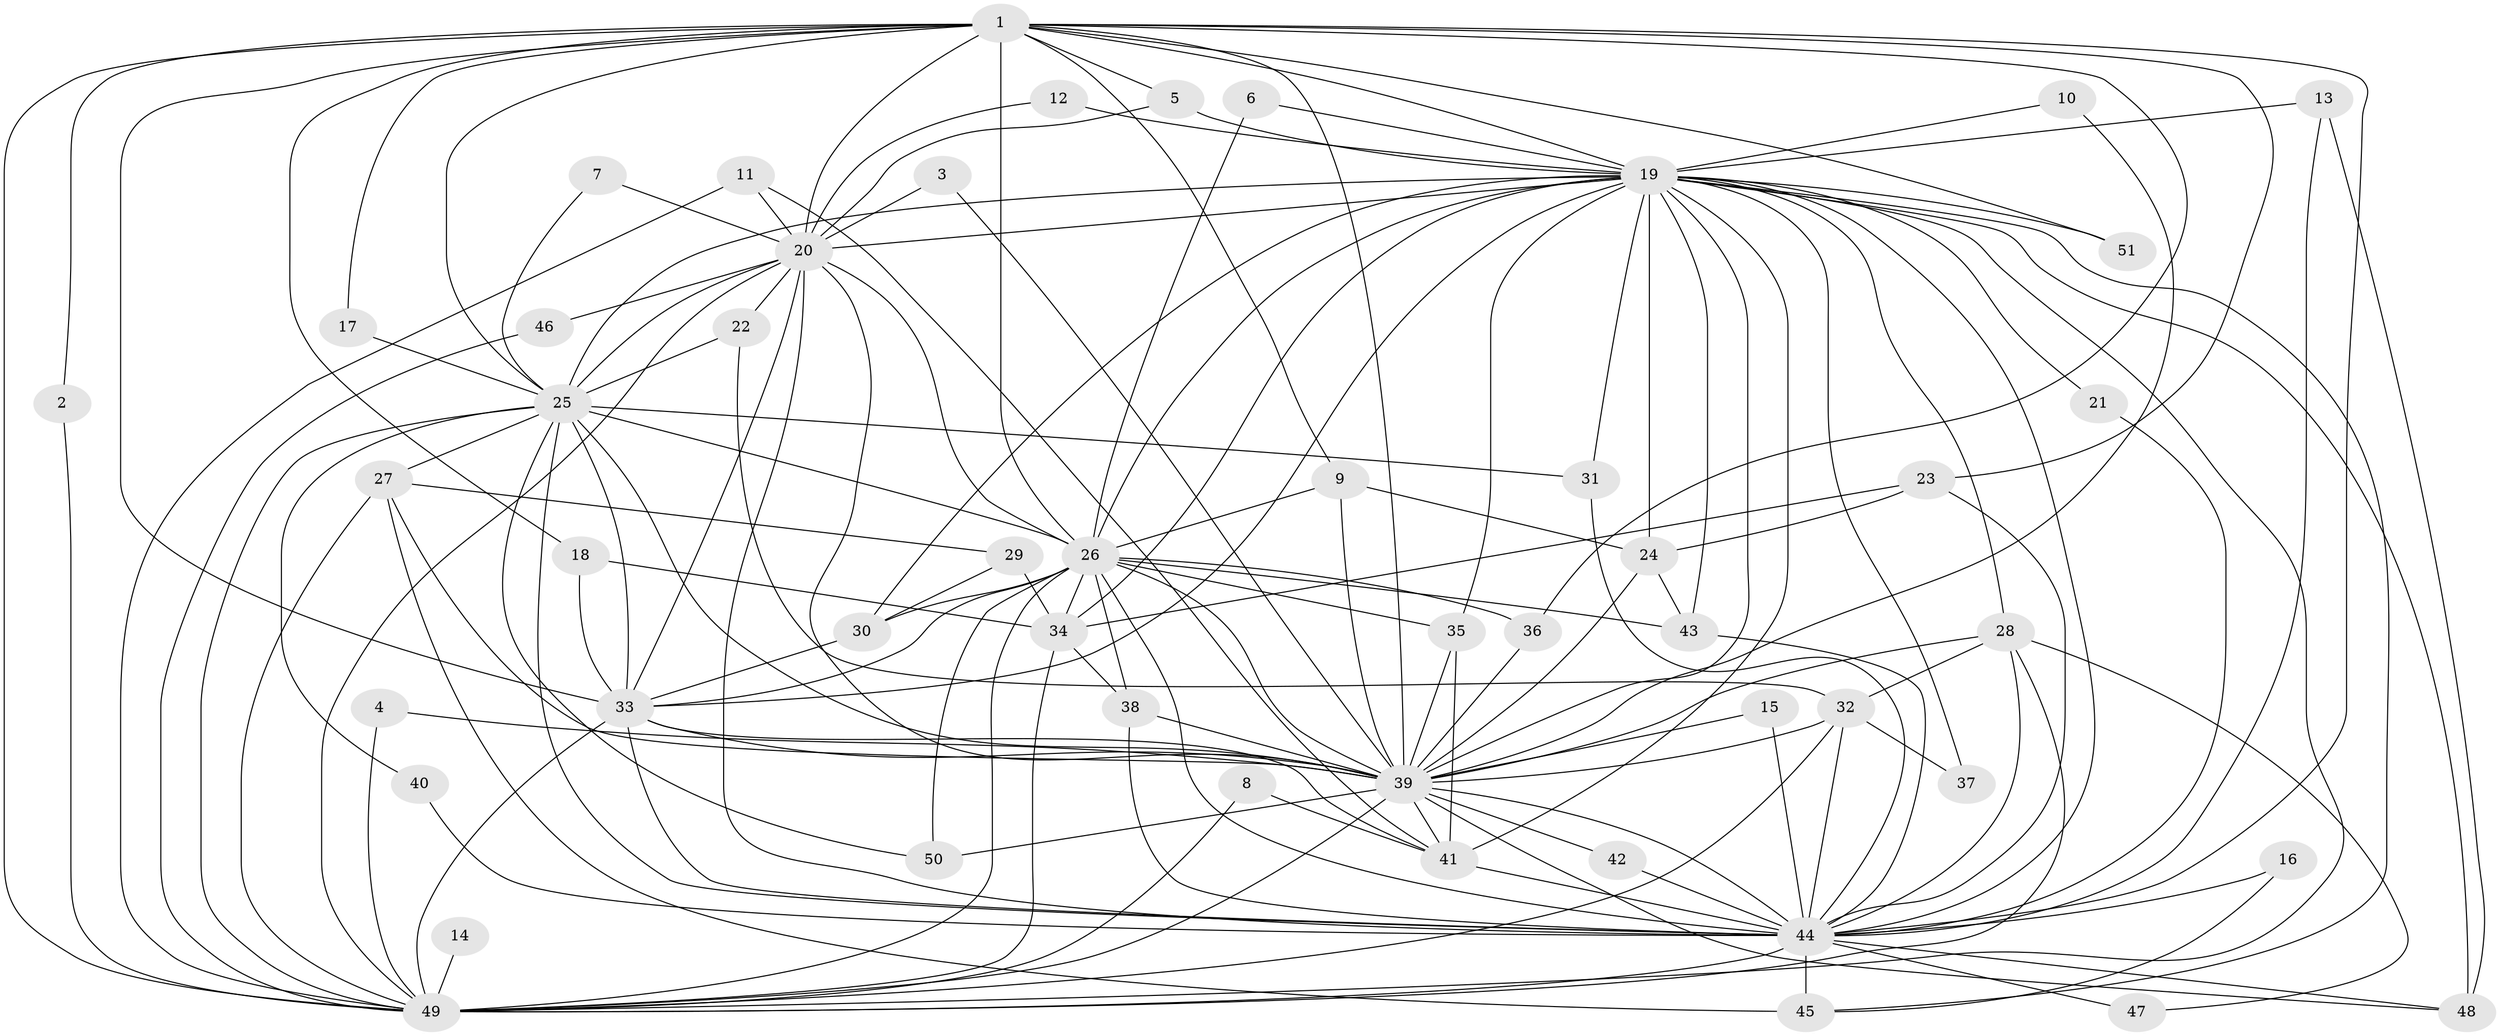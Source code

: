 // original degree distribution, {30: 0.00980392156862745, 20: 0.00980392156862745, 13: 0.0196078431372549, 22: 0.00980392156862745, 28: 0.00980392156862745, 17: 0.00980392156862745, 21: 0.00980392156862745, 14: 0.00980392156862745, 31: 0.00980392156862745, 4: 0.10784313725490197, 6: 0.0196078431372549, 3: 0.22549019607843138, 2: 0.5098039215686274, 5: 0.0392156862745098}
// Generated by graph-tools (version 1.1) at 2025/49/03/09/25 03:49:43]
// undirected, 51 vertices, 149 edges
graph export_dot {
graph [start="1"]
  node [color=gray90,style=filled];
  1;
  2;
  3;
  4;
  5;
  6;
  7;
  8;
  9;
  10;
  11;
  12;
  13;
  14;
  15;
  16;
  17;
  18;
  19;
  20;
  21;
  22;
  23;
  24;
  25;
  26;
  27;
  28;
  29;
  30;
  31;
  32;
  33;
  34;
  35;
  36;
  37;
  38;
  39;
  40;
  41;
  42;
  43;
  44;
  45;
  46;
  47;
  48;
  49;
  50;
  51;
  1 -- 2 [weight=1.0];
  1 -- 5 [weight=1.0];
  1 -- 9 [weight=1.0];
  1 -- 17 [weight=1.0];
  1 -- 18 [weight=1.0];
  1 -- 19 [weight=2.0];
  1 -- 20 [weight=2.0];
  1 -- 23 [weight=1.0];
  1 -- 25 [weight=2.0];
  1 -- 26 [weight=2.0];
  1 -- 33 [weight=2.0];
  1 -- 36 [weight=1.0];
  1 -- 39 [weight=2.0];
  1 -- 44 [weight=2.0];
  1 -- 49 [weight=2.0];
  1 -- 51 [weight=1.0];
  2 -- 49 [weight=1.0];
  3 -- 20 [weight=1.0];
  3 -- 39 [weight=1.0];
  4 -- 39 [weight=1.0];
  4 -- 49 [weight=1.0];
  5 -- 19 [weight=1.0];
  5 -- 20 [weight=1.0];
  6 -- 19 [weight=1.0];
  6 -- 26 [weight=1.0];
  7 -- 20 [weight=1.0];
  7 -- 25 [weight=1.0];
  8 -- 41 [weight=1.0];
  8 -- 49 [weight=1.0];
  9 -- 24 [weight=1.0];
  9 -- 26 [weight=1.0];
  9 -- 39 [weight=1.0];
  10 -- 19 [weight=1.0];
  10 -- 39 [weight=1.0];
  11 -- 20 [weight=1.0];
  11 -- 41 [weight=1.0];
  11 -- 49 [weight=1.0];
  12 -- 19 [weight=1.0];
  12 -- 20 [weight=1.0];
  13 -- 19 [weight=1.0];
  13 -- 44 [weight=1.0];
  13 -- 48 [weight=1.0];
  14 -- 49 [weight=1.0];
  15 -- 39 [weight=2.0];
  15 -- 44 [weight=1.0];
  16 -- 44 [weight=1.0];
  16 -- 45 [weight=1.0];
  17 -- 25 [weight=1.0];
  18 -- 33 [weight=1.0];
  18 -- 34 [weight=1.0];
  19 -- 20 [weight=1.0];
  19 -- 21 [weight=1.0];
  19 -- 24 [weight=2.0];
  19 -- 25 [weight=1.0];
  19 -- 26 [weight=1.0];
  19 -- 28 [weight=1.0];
  19 -- 30 [weight=1.0];
  19 -- 31 [weight=1.0];
  19 -- 33 [weight=1.0];
  19 -- 34 [weight=1.0];
  19 -- 35 [weight=2.0];
  19 -- 37 [weight=1.0];
  19 -- 39 [weight=1.0];
  19 -- 41 [weight=1.0];
  19 -- 43 [weight=1.0];
  19 -- 44 [weight=1.0];
  19 -- 45 [weight=1.0];
  19 -- 48 [weight=2.0];
  19 -- 49 [weight=1.0];
  19 -- 51 [weight=1.0];
  20 -- 22 [weight=1.0];
  20 -- 25 [weight=1.0];
  20 -- 26 [weight=1.0];
  20 -- 33 [weight=1.0];
  20 -- 39 [weight=1.0];
  20 -- 44 [weight=1.0];
  20 -- 46 [weight=2.0];
  20 -- 49 [weight=1.0];
  21 -- 44 [weight=1.0];
  22 -- 25 [weight=2.0];
  22 -- 32 [weight=1.0];
  23 -- 24 [weight=1.0];
  23 -- 34 [weight=1.0];
  23 -- 44 [weight=1.0];
  24 -- 39 [weight=1.0];
  24 -- 43 [weight=1.0];
  25 -- 26 [weight=1.0];
  25 -- 27 [weight=1.0];
  25 -- 31 [weight=1.0];
  25 -- 33 [weight=1.0];
  25 -- 39 [weight=1.0];
  25 -- 40 [weight=1.0];
  25 -- 44 [weight=2.0];
  25 -- 49 [weight=1.0];
  25 -- 50 [weight=2.0];
  26 -- 30 [weight=2.0];
  26 -- 33 [weight=2.0];
  26 -- 34 [weight=1.0];
  26 -- 35 [weight=1.0];
  26 -- 36 [weight=2.0];
  26 -- 38 [weight=1.0];
  26 -- 39 [weight=1.0];
  26 -- 43 [weight=1.0];
  26 -- 44 [weight=2.0];
  26 -- 49 [weight=1.0];
  26 -- 50 [weight=1.0];
  27 -- 29 [weight=1.0];
  27 -- 39 [weight=1.0];
  27 -- 45 [weight=1.0];
  27 -- 49 [weight=1.0];
  28 -- 32 [weight=1.0];
  28 -- 39 [weight=1.0];
  28 -- 44 [weight=1.0];
  28 -- 47 [weight=1.0];
  28 -- 49 [weight=1.0];
  29 -- 30 [weight=1.0];
  29 -- 34 [weight=1.0];
  30 -- 33 [weight=1.0];
  31 -- 44 [weight=1.0];
  32 -- 37 [weight=1.0];
  32 -- 39 [weight=1.0];
  32 -- 44 [weight=1.0];
  32 -- 49 [weight=1.0];
  33 -- 39 [weight=1.0];
  33 -- 41 [weight=1.0];
  33 -- 44 [weight=1.0];
  33 -- 49 [weight=1.0];
  34 -- 38 [weight=1.0];
  34 -- 49 [weight=1.0];
  35 -- 39 [weight=1.0];
  35 -- 41 [weight=1.0];
  36 -- 39 [weight=1.0];
  38 -- 39 [weight=1.0];
  38 -- 44 [weight=1.0];
  39 -- 41 [weight=1.0];
  39 -- 42 [weight=1.0];
  39 -- 44 [weight=1.0];
  39 -- 48 [weight=1.0];
  39 -- 49 [weight=1.0];
  39 -- 50 [weight=2.0];
  40 -- 44 [weight=1.0];
  41 -- 44 [weight=2.0];
  42 -- 44 [weight=1.0];
  43 -- 44 [weight=1.0];
  44 -- 45 [weight=2.0];
  44 -- 47 [weight=1.0];
  44 -- 48 [weight=1.0];
  44 -- 49 [weight=2.0];
  46 -- 49 [weight=1.0];
}
